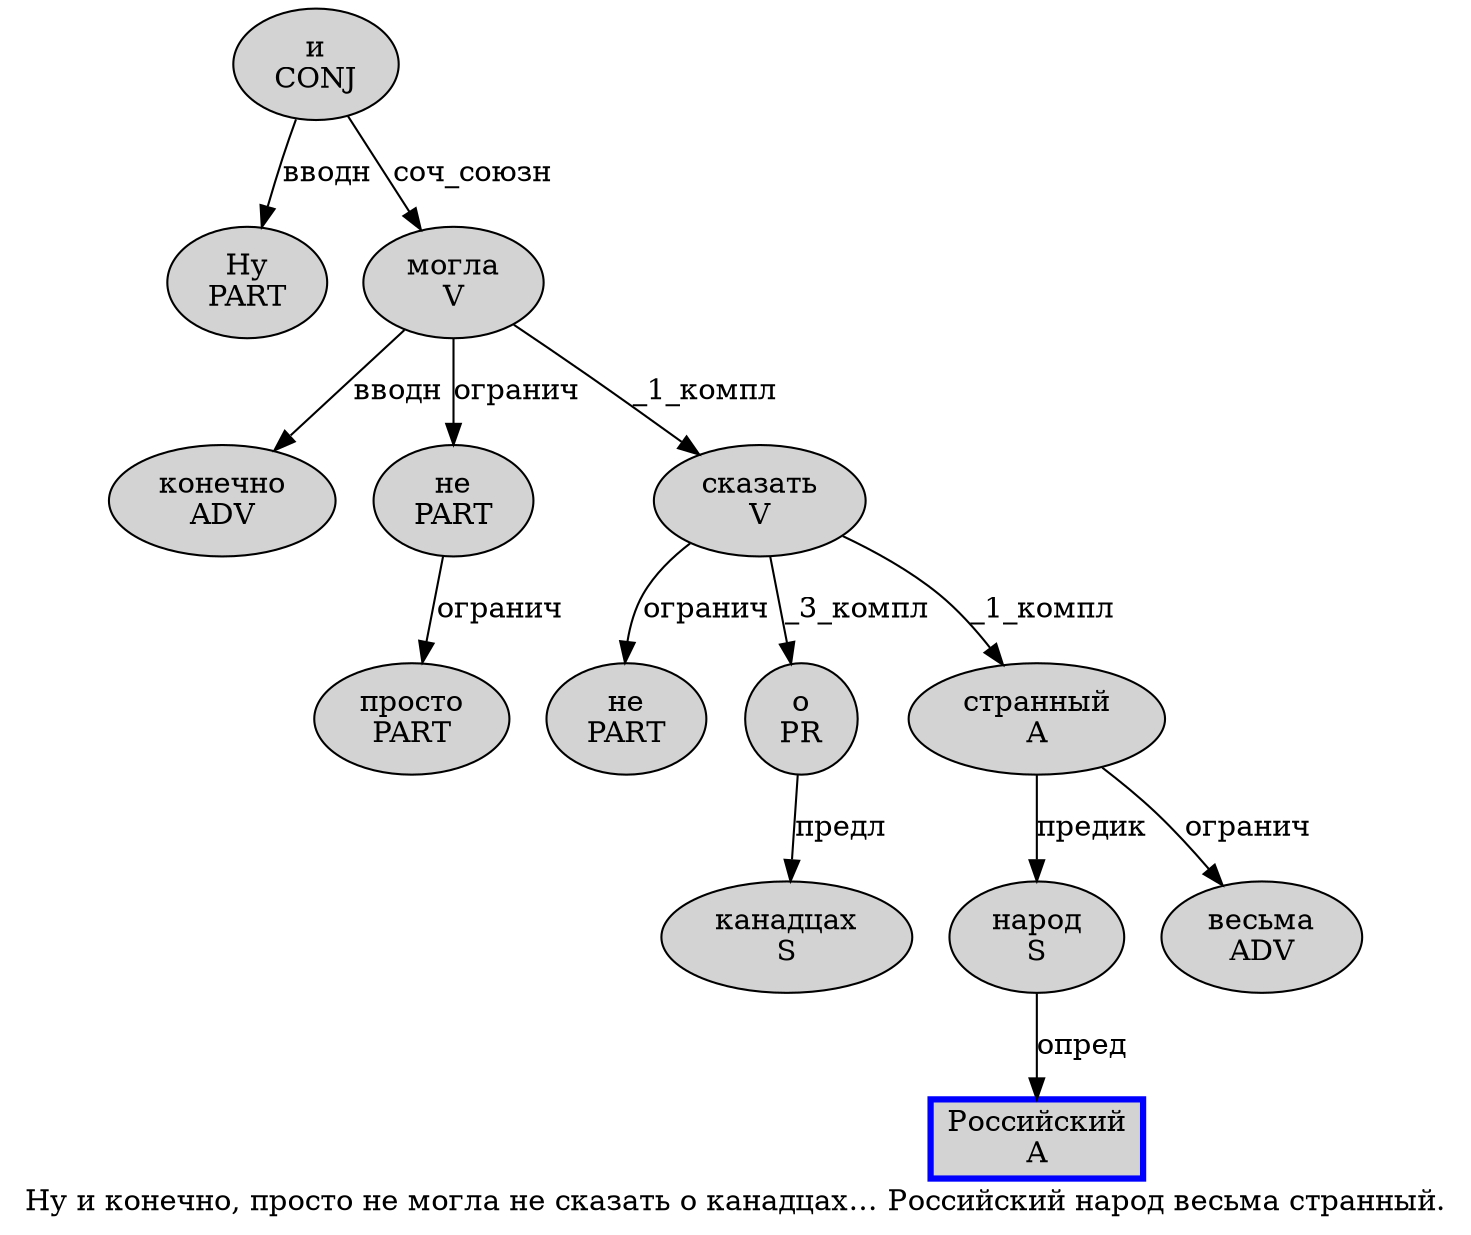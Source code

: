 digraph SENTENCE_3684 {
	graph [label="Ну и конечно, просто не могла не сказать о канадцах… Российский народ весьма странный."]
	node [style=filled]
		0 [label="Ну
PART" color="" fillcolor=lightgray penwidth=1 shape=ellipse]
		1 [label="и
CONJ" color="" fillcolor=lightgray penwidth=1 shape=ellipse]
		2 [label="конечно
ADV" color="" fillcolor=lightgray penwidth=1 shape=ellipse]
		4 [label="просто
PART" color="" fillcolor=lightgray penwidth=1 shape=ellipse]
		5 [label="не
PART" color="" fillcolor=lightgray penwidth=1 shape=ellipse]
		6 [label="могла
V" color="" fillcolor=lightgray penwidth=1 shape=ellipse]
		7 [label="не
PART" color="" fillcolor=lightgray penwidth=1 shape=ellipse]
		8 [label="сказать
V" color="" fillcolor=lightgray penwidth=1 shape=ellipse]
		9 [label="о
PR" color="" fillcolor=lightgray penwidth=1 shape=ellipse]
		10 [label="канадцах
S" color="" fillcolor=lightgray penwidth=1 shape=ellipse]
		12 [label="Российский
A" color=blue fillcolor=lightgray penwidth=3 shape=box]
		13 [label="народ
S" color="" fillcolor=lightgray penwidth=1 shape=ellipse]
		14 [label="весьма
ADV" color="" fillcolor=lightgray penwidth=1 shape=ellipse]
		15 [label="странный
A" color="" fillcolor=lightgray penwidth=1 shape=ellipse]
			6 -> 2 [label="вводн"]
			6 -> 5 [label="огранич"]
			6 -> 8 [label="_1_компл"]
			5 -> 4 [label="огранич"]
			9 -> 10 [label="предл"]
			1 -> 0 [label="вводн"]
			1 -> 6 [label="соч_союзн"]
			15 -> 13 [label="предик"]
			15 -> 14 [label="огранич"]
			8 -> 7 [label="огранич"]
			8 -> 9 [label="_3_компл"]
			8 -> 15 [label="_1_компл"]
			13 -> 12 [label="опред"]
}